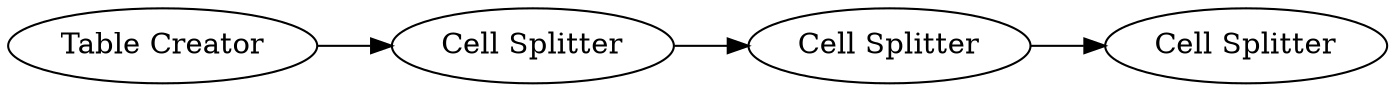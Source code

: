 digraph {
	8 -> 15
	16 -> 17
	15 -> 16
	16 [label="Cell Splitter"]
	17 [label="Cell Splitter"]
	8 [label="Table Creator"]
	15 [label="Cell Splitter"]
	rankdir=LR
}
